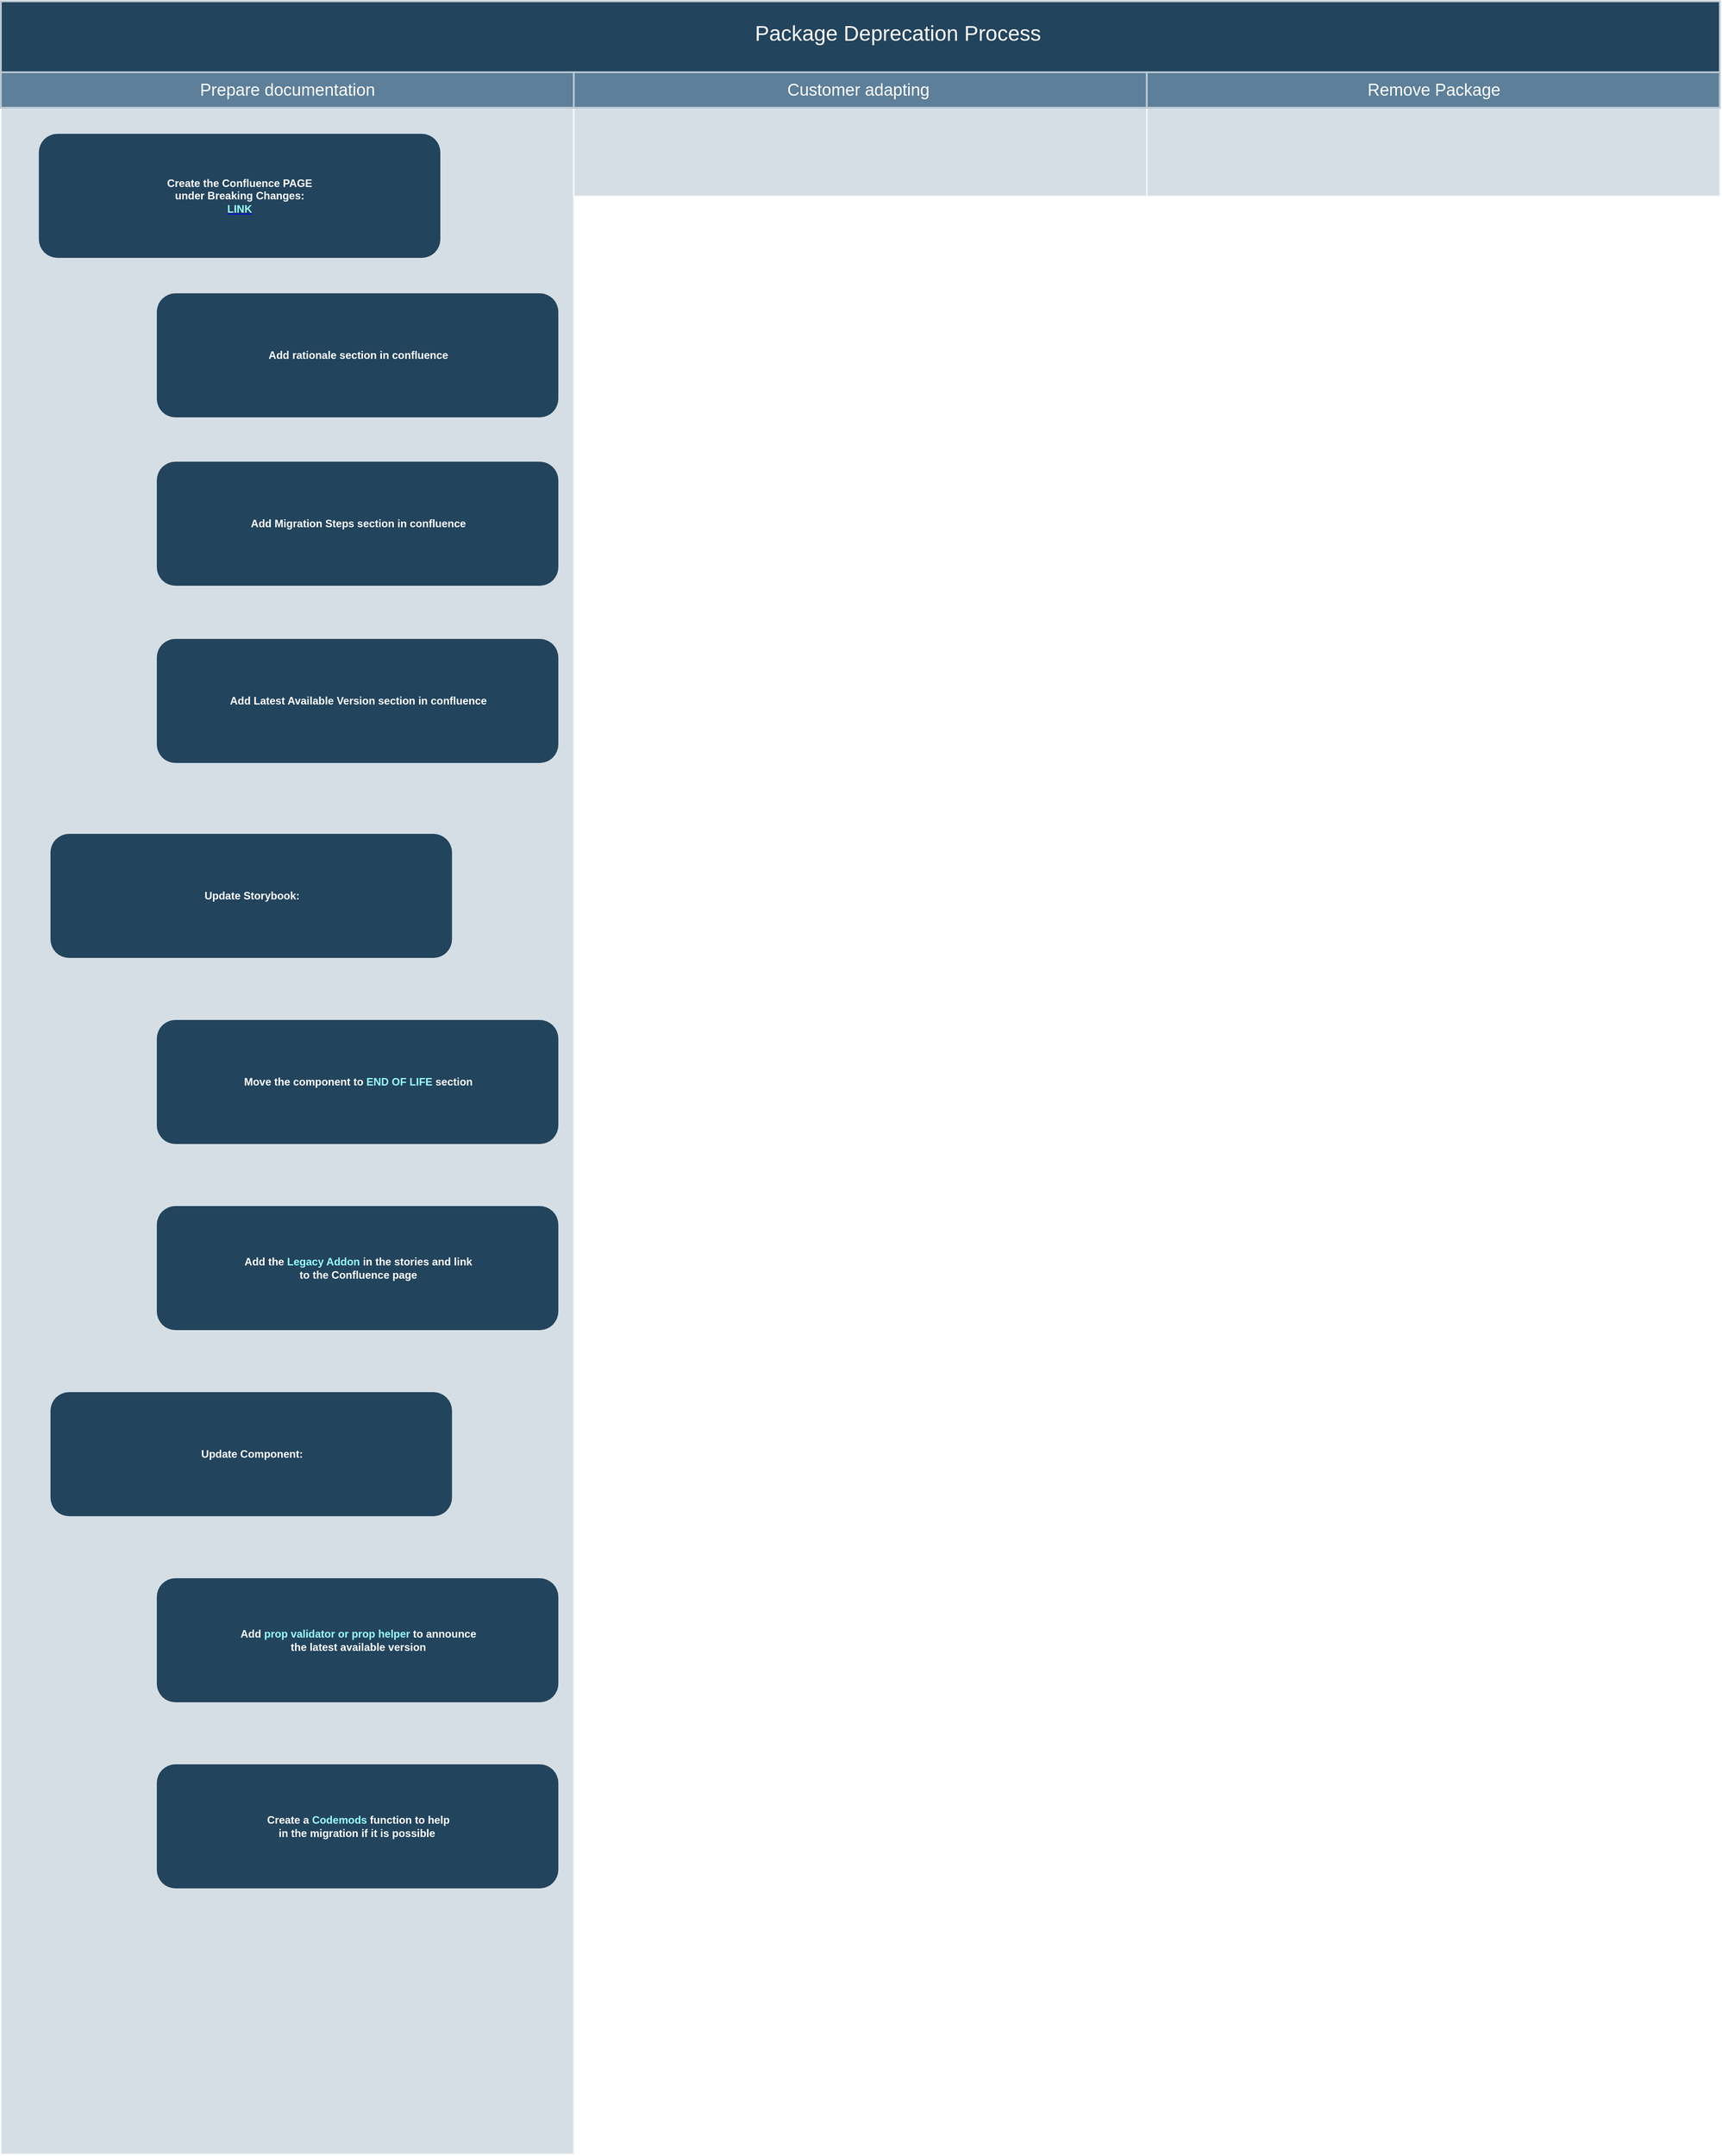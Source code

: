 <mxfile version="16.4.0" type="github">
  <diagram id="EUqRaT7w8tXWj6S2xYRi" name="Page-1">
    <mxGraphModel dx="2102" dy="1200" grid="1" gridSize="10" guides="1" tooltips="1" connect="1" arrows="1" fold="1" page="1" pageScale="1" pageWidth="850" pageHeight="1100" math="0" shadow="0">
      <root>
        <mxCell id="0" />
        <mxCell id="1" parent="0" />
        <mxCell id="74l3JzcnHj_zoZ4KyQAf-1" value="Package Deprecation Process" style="strokeColor=#BAC8D3;fillColor=#23445D;fontSize=24;strokeWidth=2;fontFamily=Helvetica;html=1;fontColor=#FFFFFF;fontStyle=0;spacingBottom=8;spacingRight=0;spacingLeft=83;" vertex="1" parent="1">
          <mxGeometry x="244" y="810.5" width="1940" height="80" as="geometry" />
        </mxCell>
        <mxCell id="74l3JzcnHj_zoZ4KyQAf-2" value="" style="strokeColor=#FFFFFF;fillColor=#BAC8D3;fontSize=18;strokeWidth=2;fontFamily=Helvetica;html=1;opacity=60;" vertex="1" parent="1">
          <mxGeometry x="244" y="930.5" width="646.67" height="2309.5" as="geometry" />
        </mxCell>
        <mxCell id="74l3JzcnHj_zoZ4KyQAf-3" value="" style="strokeColor=#FFFFFF;fillColor=#BAC8D3;fontSize=18;strokeWidth=2;fontFamily=Helvetica;html=1;opacity=60;" vertex="1" parent="1">
          <mxGeometry x="890.667" y="930.5" width="647" height="100" as="geometry" />
        </mxCell>
        <mxCell id="74l3JzcnHj_zoZ4KyQAf-4" value="" style="strokeColor=#FFFFFF;fillColor=#BAC8D3;fontSize=18;strokeWidth=2;fontFamily=Helvetica;html=1;opacity=60;" vertex="1" parent="1">
          <mxGeometry x="1537.333" y="930.5" width="647" height="100" as="geometry" />
        </mxCell>
        <mxCell id="74l3JzcnHj_zoZ4KyQAf-5" value="" style="group" vertex="1" connectable="0" parent="1">
          <mxGeometry x="244" y="890.5" width="646.667" height="40" as="geometry" />
        </mxCell>
        <mxCell id="74l3JzcnHj_zoZ4KyQAf-6" value="Prepare documentation" style="strokeColor=#BAC8D3;fillColor=#5d7f99;fontSize=19;strokeWidth=2;fontFamily=Helvetica;html=1;labelBackgroundColor=none;fontColor=#FFFFFF;" vertex="1" parent="74l3JzcnHj_zoZ4KyQAf-5">
          <mxGeometry width="646.666" height="40" as="geometry" />
        </mxCell>
        <mxCell id="74l3JzcnHj_zoZ4KyQAf-7" value="Customer adapting&amp;nbsp;" style="strokeColor=#BAC8D3;fillColor=#5d7f99;fontSize=19;strokeWidth=2;fontFamily=Helvetica;html=1;labelBackgroundColor=none;fontColor=#FFFFFF;" vertex="1" parent="74l3JzcnHj_zoZ4KyQAf-5">
          <mxGeometry x="646.666" width="646.666" height="40" as="geometry" />
        </mxCell>
        <mxCell id="74l3JzcnHj_zoZ4KyQAf-8" value="Remove Package" style="strokeColor=#BAC8D3;fillColor=#5d7f99;fontSize=19;strokeWidth=2;fontFamily=Helvetica;html=1;labelBackgroundColor=none;fontColor=#FFFFFF;" vertex="1" parent="74l3JzcnHj_zoZ4KyQAf-5">
          <mxGeometry x="1293.331" width="646.667" height="40" as="geometry" />
        </mxCell>
        <mxCell id="74l3JzcnHj_zoZ4KyQAf-9" value="&lt;b&gt;&lt;font color=&quot;#ffffff&quot;&gt;Create the Confluence PAGE &lt;br&gt;under Breaking Changes: &lt;/font&gt;&lt;br&gt;&lt;a href=&quot;https://confluence.elliemae.io/display/FEAE/Breaking+changes+-+Migration+steps+and+rationale?src=contextnavpagetreemode&quot;&gt;&lt;font color=&quot;#99ffff&quot;&gt;LINK&lt;/font&gt;&lt;/a&gt;&lt;br&gt;&lt;/b&gt;" style="rounded=1;fillColor=#23445D;strokeColor=none;strokeWidth=2;fontFamily=Helvetica;html=1;gradientColor=none;" vertex="1" parent="1">
          <mxGeometry x="286.85" y="960" width="453.15" height="140" as="geometry" />
        </mxCell>
        <mxCell id="74l3JzcnHj_zoZ4KyQAf-10" value="&lt;b&gt;&lt;font color=&quot;#ffffff&quot;&gt;Add rationale section in confluence&lt;/font&gt;&lt;br&gt;&lt;/b&gt;" style="rounded=1;fillColor=#23445D;strokeColor=none;strokeWidth=2;fontFamily=Helvetica;html=1;gradientColor=none;" vertex="1" parent="1">
          <mxGeometry x="420" y="1140" width="453.15" height="140" as="geometry" />
        </mxCell>
        <mxCell id="74l3JzcnHj_zoZ4KyQAf-11" value="&lt;b&gt;&lt;font color=&quot;#ffffff&quot;&gt;Add Migration Steps section in confluence&lt;/font&gt;&lt;br&gt;&lt;/b&gt;" style="rounded=1;fillColor=#23445D;strokeColor=none;strokeWidth=2;fontFamily=Helvetica;html=1;gradientColor=none;" vertex="1" parent="1">
          <mxGeometry x="420" y="1330" width="453.15" height="140" as="geometry" />
        </mxCell>
        <mxCell id="74l3JzcnHj_zoZ4KyQAf-12" value="&lt;b&gt;&lt;font color=&quot;#ffffff&quot;&gt;Add Latest Available Version section in confluence&lt;/font&gt;&lt;br&gt;&lt;/b&gt;" style="rounded=1;fillColor=#23445D;strokeColor=none;strokeWidth=2;fontFamily=Helvetica;html=1;gradientColor=none;" vertex="1" parent="1">
          <mxGeometry x="420" y="1530" width="453.15" height="140" as="geometry" />
        </mxCell>
        <mxCell id="74l3JzcnHj_zoZ4KyQAf-13" value="&lt;b&gt;&lt;font color=&quot;#ffffff&quot;&gt;Update Storybook:&lt;/font&gt;&lt;br&gt;&lt;/b&gt;" style="rounded=1;fillColor=#23445D;strokeColor=none;strokeWidth=2;fontFamily=Helvetica;html=1;gradientColor=none;" vertex="1" parent="1">
          <mxGeometry x="300" y="1750" width="453.15" height="140" as="geometry" />
        </mxCell>
        <mxCell id="74l3JzcnHj_zoZ4KyQAf-14" value="&lt;b&gt;&lt;font color=&quot;#ffffff&quot;&gt;Move the component to &lt;/font&gt;&lt;font color=&quot;#99ffff&quot;&gt;END OF LIFE&lt;/font&gt;&lt;font color=&quot;#ffffff&quot;&gt; section&lt;/font&gt;&lt;br&gt;&lt;/b&gt;" style="rounded=1;fillColor=#23445D;strokeColor=none;strokeWidth=2;fontFamily=Helvetica;html=1;gradientColor=none;" vertex="1" parent="1">
          <mxGeometry x="420" y="1960" width="453.15" height="140" as="geometry" />
        </mxCell>
        <mxCell id="74l3JzcnHj_zoZ4KyQAf-15" value="&lt;b&gt;&lt;font color=&quot;#ffffff&quot;&gt;Add the &lt;/font&gt;&lt;font color=&quot;#99ffff&quot;&gt;Legacy Addon&lt;/font&gt;&lt;font color=&quot;#ffffff&quot;&gt; in the stories and link &lt;br&gt;to the Confluence page&lt;/font&gt;&lt;br&gt;&lt;/b&gt;" style="rounded=1;fillColor=#23445D;strokeColor=none;strokeWidth=2;fontFamily=Helvetica;html=1;gradientColor=none;" vertex="1" parent="1">
          <mxGeometry x="420" y="2170" width="453.15" height="140" as="geometry" />
        </mxCell>
        <mxCell id="74l3JzcnHj_zoZ4KyQAf-16" value="&lt;b&gt;&lt;font color=&quot;#ffffff&quot;&gt;Update Component:&lt;/font&gt;&lt;br&gt;&lt;/b&gt;" style="rounded=1;fillColor=#23445D;strokeColor=none;strokeWidth=2;fontFamily=Helvetica;html=1;gradientColor=none;" vertex="1" parent="1">
          <mxGeometry x="300" y="2380" width="453.15" height="140" as="geometry" />
        </mxCell>
        <mxCell id="74l3JzcnHj_zoZ4KyQAf-17" value="&lt;b&gt;&lt;font color=&quot;#ffffff&quot;&gt;Add &lt;/font&gt;&lt;font color=&quot;#99ffff&quot;&gt;prop validator or prop helper&lt;/font&gt;&lt;font color=&quot;#ffffff&quot;&gt; to announce&lt;br&gt;the latest available version&lt;/font&gt;&lt;br&gt;&lt;/b&gt;" style="rounded=1;fillColor=#23445D;strokeColor=none;strokeWidth=2;fontFamily=Helvetica;html=1;gradientColor=none;" vertex="1" parent="1">
          <mxGeometry x="420" y="2590" width="453.15" height="140" as="geometry" />
        </mxCell>
        <mxCell id="74l3JzcnHj_zoZ4KyQAf-18" value="&lt;b&gt;&lt;font color=&quot;#ffffff&quot;&gt;Create a &lt;/font&gt;&lt;font color=&quot;#99ffff&quot;&gt;Codemods&lt;/font&gt;&lt;font color=&quot;#ffffff&quot;&gt; function to help &lt;br&gt;in the migration if it is possible&amp;nbsp;&lt;/font&gt;&lt;br&gt;&lt;/b&gt;" style="rounded=1;fillColor=#23445D;strokeColor=none;strokeWidth=2;fontFamily=Helvetica;html=1;gradientColor=none;" vertex="1" parent="1">
          <mxGeometry x="420" y="2800" width="453.15" height="140" as="geometry" />
        </mxCell>
      </root>
    </mxGraphModel>
  </diagram>
</mxfile>
